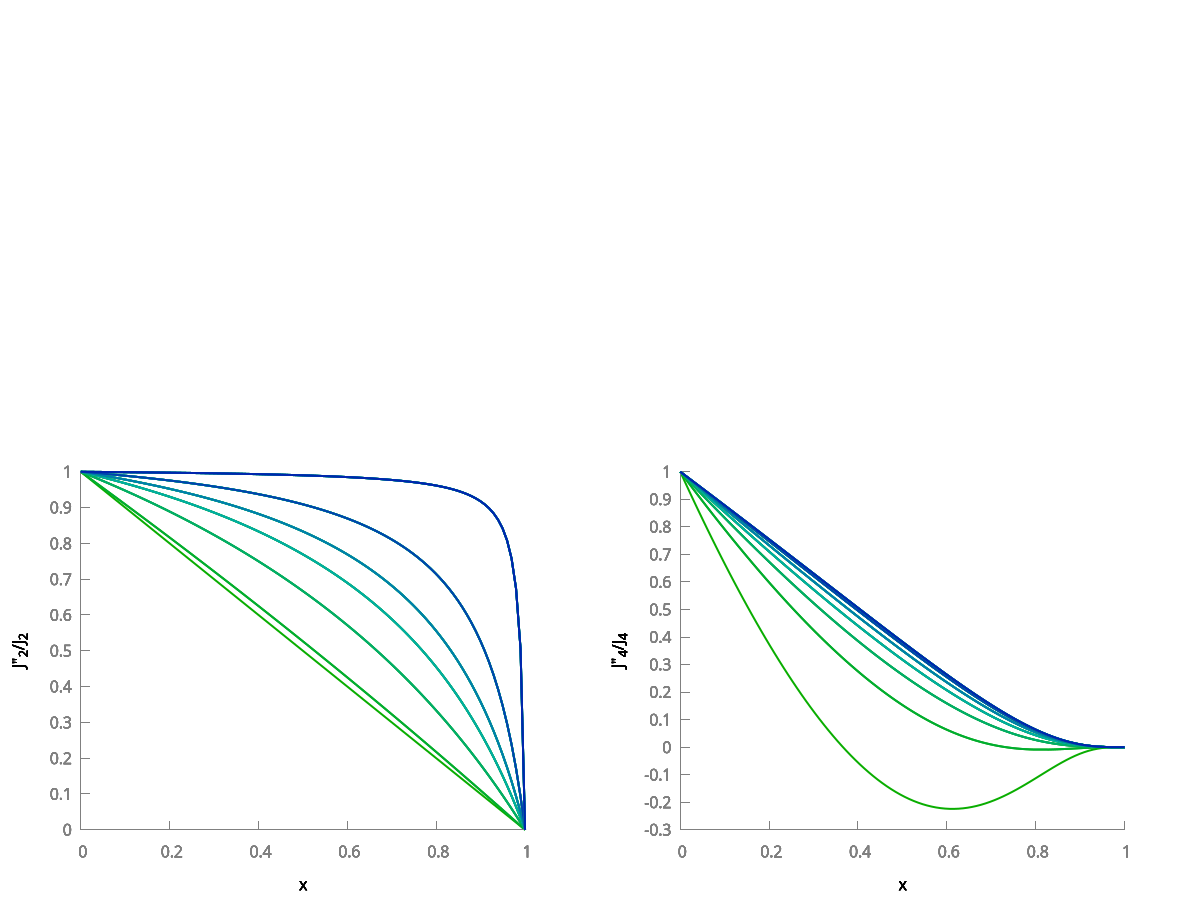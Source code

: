 #set term post color eps  "Verdana" 10 enhanced 
#set out "Jrenormal.eps"
reset
set multiplot         # engage multiplot mode
set xlabel 'x'


set tics nomirror
set size .46,.5
set xtics .2
set ytics .1
set yrange[0:1]
set xrange[0:1]
set origin 0,0

set style line 11 lc rgb '#808080' lt 1
set border 3 back ls 11

set style fill solid noborder
set style line 2  lc rgb '#0025ad' lt 1 lw 2
set style line 3  lc rgb '#0042ad' lt 1 lw 2
set style line 4  lc rgb '#0060ad' lt 1 lw 2
set style line 5  lc rgb '#007cad' lt 1 lw 2
set style line 6  lc rgb '#0099ad' lt 1 lw 2
set style line 7  lc rgb '#00ada4' lt 1 lw 2
set style line 8  lc rgb '#00ad88' lt 1 lw 2
set style line 9  lc rgb '#00ad6b' lt 1 lw 2
set style line 10 lc rgb '#00ad4e' lt 1 lw 2
set style line 11 lc rgb '#00ad31' lt 1 lw 2
set style line 12 lc rgb '#00ad14' lt 1 lw 2
set style line 13 lc rgb '#09ad00' lt 1 lw 2

f(x,J)=(1-x)/(1-J*x)
g(x,J,J4)= (1-x)**3*(-J**4*x+3*J4)/(3*(1-J*x)**4)*(1-x)/J4
h(x,J,J4,J6)= (x-1)**5*(x*(-2*J**6 + 12*J**3*J4+9*J4**2-3*J**7*x+18*J**4*J4*x-54*J*J4**2*x)-3*J6*(1-7*J*x+6*J**2*x**2))/(3*(1-J*x)**7)/J6*(1-x)**2

set ylabel 'J"_2/J_2'
J=0.0
plot f(x,J) w l ls 13 title ""
J=0.1
rep f(x,J) w l ls 11 title ""
J=0.5
rep f(x,J) w l ls 9 title ""
J=0.7
rep f(x,J) w l ls 7 title ""
J=0.8
rep f(x,J) w l ls 5 title ""
J=0.9
rep f(x,J) w l ls 3 title ""
J=0.99
rep f(x,J) w l ls 2 title ""







set origin 0.5,0
set ylabel 'J"_4/J_4'
set yrange[-.3:1]

J6=0

J=0.8	

J4=0.05
plot g(x,J,J4) w l ls 13 title ""
J4=0.1
rep g(x,J,J4) w l  ls 11 title ""
J4=.15
rep g(x,J,J4)  w l  ls 9 title ""
J4=0.2
rep g(x,J,J4)  w l  ls 7 title ""
J4=0.25
rep g(x,J,J4) w l  ls 5 title ""
J4=.3
rep g(x,J,J4)  w l  ls 3 title ""
J4=0.33
rep g(x,J,J4) w l  ls 2 title ""


#set origin 0.,0.5 
#set yrange[-1:1]
#set xrange[0:1]

J4=.2
J=1

J6=0.01
set ylabel 'J"_6/J_6'
#plot h(x,J,J4,J6) w l ls 13 title ""
J6=0.05
#rep h(x,J,J4,J6) w l  ls 11 title ""
J6=0.1
#rep h(x,J,J4,J6) w l  ls 9 title ""
J6=0.15
#rep h(x,J,J4,J6) w l  ls 7 title ""
J6=0.18
#rep h(x,J,J4,J6)  w l  ls 5 title ""
J6=.19
#rep h(x,J,J4,J6) w l  ls 3 title ""
J6=.2
#rep h(x,J,J4,J6) w l  ls 2 title ""


#set origin 0.5,0.48
#set yrange[-1:1]
#set xrange[0:1]

#J4=0.1

#set ylabel 'J"_6/J"_4" / (J_6/J_4)'
#J6=0.0
#plot h(x,J,J4,J6)/g(x,J,J4) w l ls 11 title ""
#J6=0.05
#rep h(x,J,J4,J6)/g(x,J,J4) w l  ls 10 title ""
#J6=0.1
#rep h(x,J,J4,J6)/g(x,J,J4) w l  ls 9 title ""
#J6=0.2
#rep h(x,J,J4,J6)/g(x,J,J4) w l  ls 8 title ""
#J6=0.3
#rep h(x,J,J4,J6)/g(x,J,J4)  w l  ls 7 title ""
#J6=0.4
#rep h(x,J,J4,J6)/g(x,J,J4) w l  ls 6 title ""